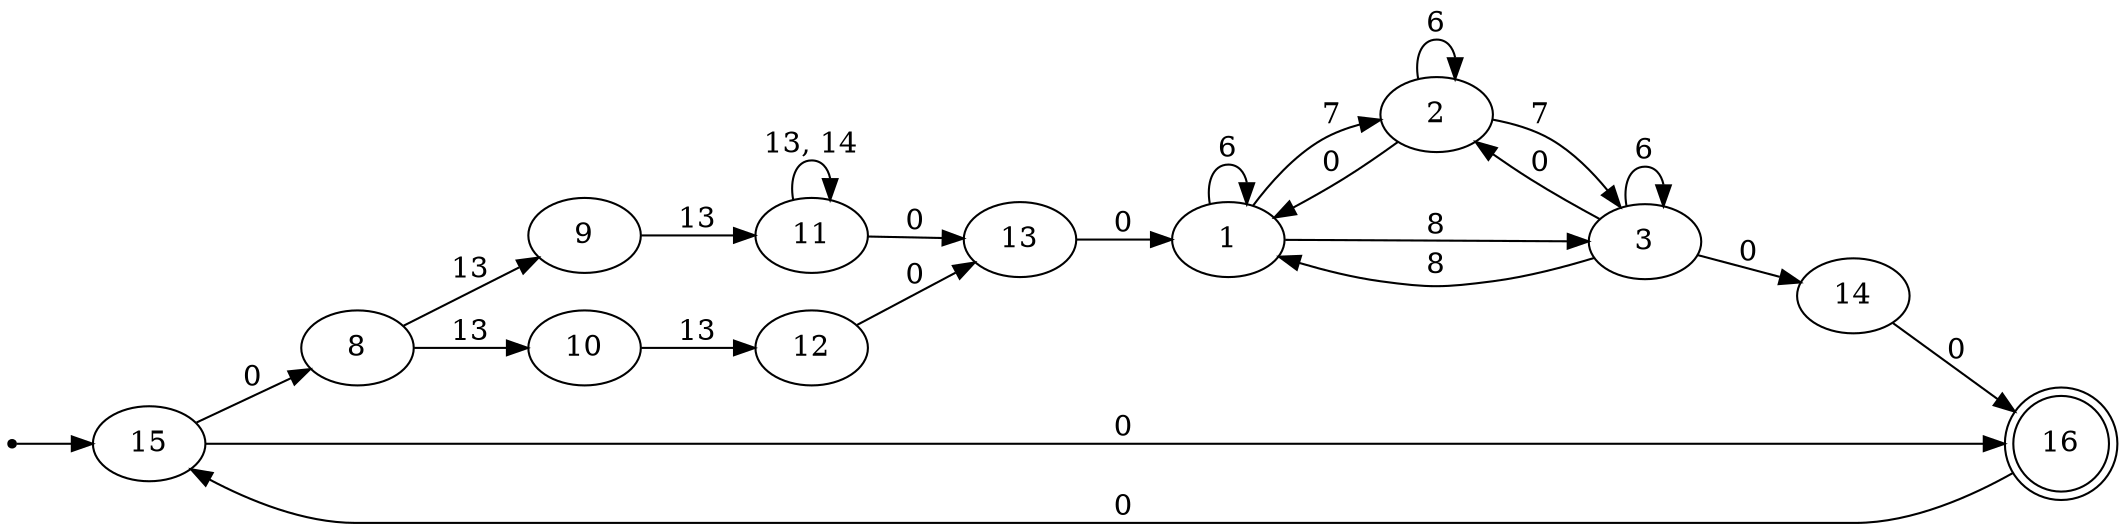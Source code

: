 digraph{

rankdir=LR;
inic[shape=point];

inic->15;

1->1 [label="6"];
1->2 [label="7"];
1->3 [label="8"];
2->1 [label="0"];
2->2 [label="6"];
2->3 [label="7"];
3->1 [label="8"];
3->2 [label="0"];
3->3 [label="6"];
3->14 [label="0"];
8->9 [label="13"];
8->10 [label="13"];
9->11 [label="13"];
10->12 [label="13"];
11->11 [label="13, 14"];
11->13 [label="0"];
12->13 [label="0"];
13->1 [label="0"];
14->16 [label="0"];
15->8 [label="0"];
15->16 [label="0"];
16->15 [label="0"];

16[shape=doublecircle];
}
